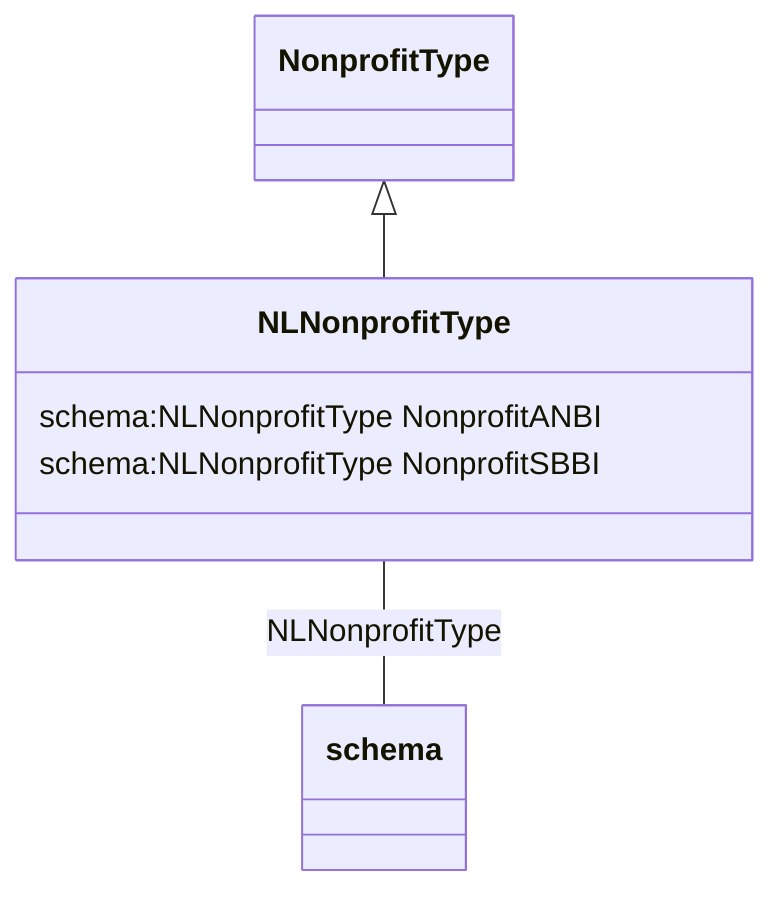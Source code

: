 classDiagram
  NLNonprofitType -- schema:NLNonprofitType


NonprofitType <|-- NLNonprofitType
class NLNonprofitType {

  schema:NLNonprofitType NonprofitANBI
  schema:NLNonprofitType NonprofitSBBI

}